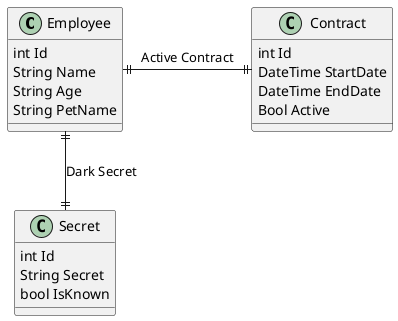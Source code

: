 @startuml
class Employee {
  int Id
  String Name
  String Age
  String PetName
}

class Contract {
  int Id
  DateTime StartDate
  DateTime EndDate
  Bool Active
}

class Secret {
  int Id
  String Secret
  bool IsKnown
}

Employee ||-|| Contract : Active Contract
Employee ||--|| Secret : Dark Secret
@enduml